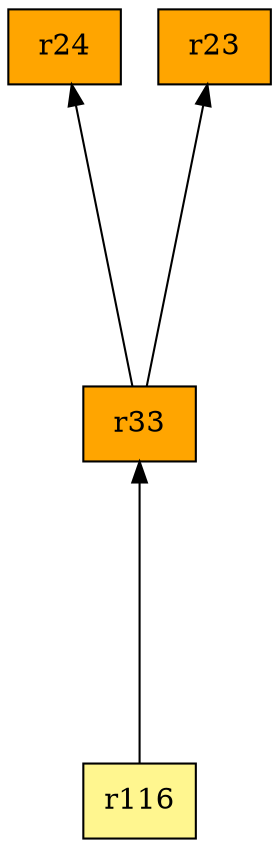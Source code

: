 digraph G {
rankdir=BT;ranksep="2.0";
"r116" [shape=record,fillcolor=khaki1,style=filled,label="{r116}"];
"r24" [shape=record,fillcolor=orange,style=filled,label="{r24}"];
"r23" [shape=record,fillcolor=orange,style=filled,label="{r23}"];
"r33" [shape=record,fillcolor=orange,style=filled,label="{r33}"];
"r116" -> "r33"
"r33" -> "r24"
"r33" -> "r23"
}